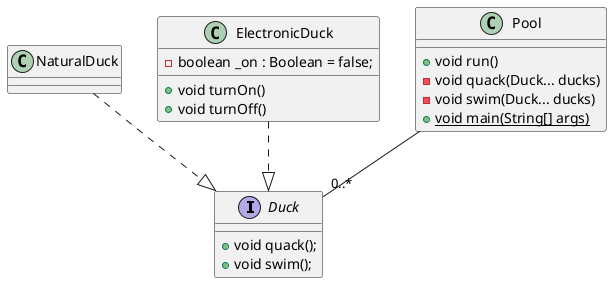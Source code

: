 @startuml
interface Duck {
    + void quack();
    + void swim();
}
class NaturalDuck
class ElectronicDuck {
    - boolean _on : Boolean = false;
    + void turnOn()
    + void turnOff()
}
class Pool {
    + void run()
    - void quack(Duck... ducks)
    - void swim(Duck... ducks)
    + {static} void main(String[] args)
}
NaturalDuck ..|> Duck
ElectronicDuck ..|> Duck
Pool --"0..*" Duck
@enduml